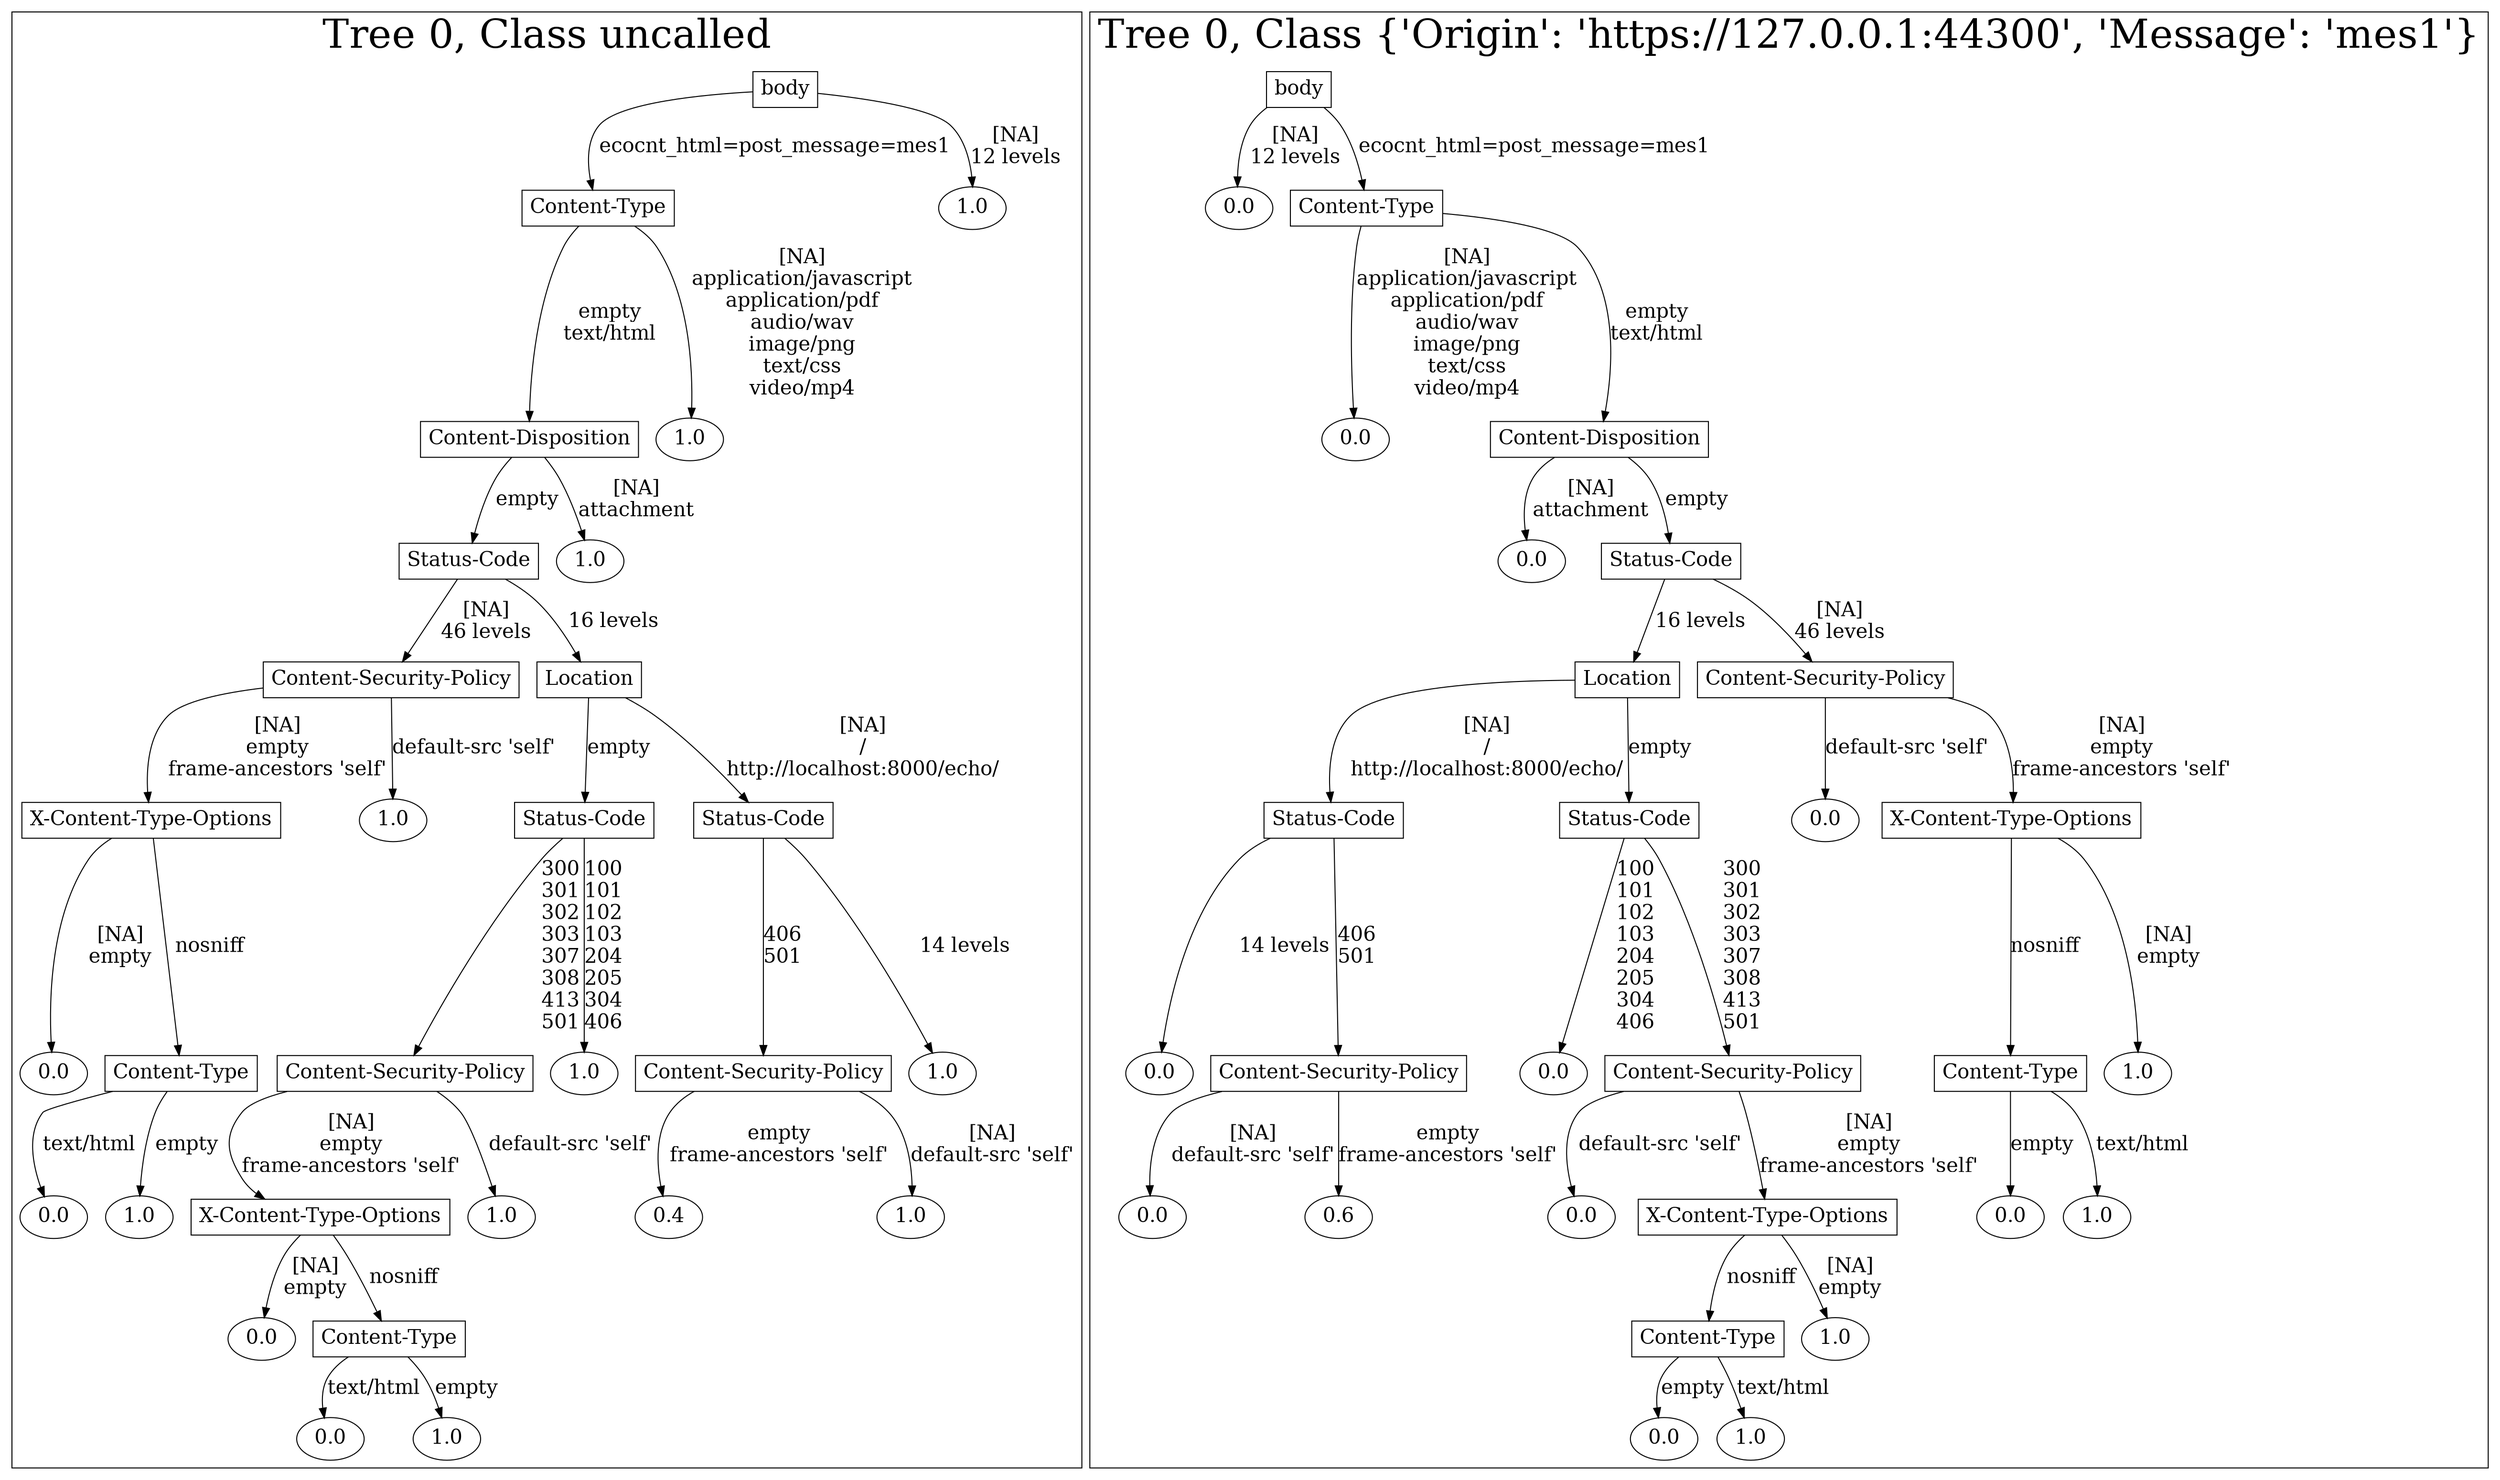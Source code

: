/*
Generated by:
    http://https://github.com/h2oai/h2o-3/tree/master/h2o-genmodel/src/main/java/hex/genmodel/tools/PrintMojo.java
*/

/*
On a mac:

$ brew install graphviz
$ dot -Tpng file.gv -o file.png
$ open file.png
*/

digraph G {

subgraph cluster_0 {
/* Nodes */

/* Level 0 */
{
"SG_0_Node_0" [shape=box, fontsize=20, label="body"]
}

/* Level 1 */
{
"SG_0_Node_1" [shape=box, fontsize=20, label="Content-Type"]
"SG_0_Node_15" [fontsize=20, label="1.0"]
}

/* Level 2 */
{
"SG_0_Node_2" [shape=box, fontsize=20, label="Content-Disposition"]
"SG_0_Node_16" [fontsize=20, label="1.0"]
}

/* Level 3 */
{
"SG_0_Node_3" [shape=box, fontsize=20, label="Status-Code"]
"SG_0_Node_17" [fontsize=20, label="1.0"]
}

/* Level 4 */
{
"SG_0_Node_4" [shape=box, fontsize=20, label="Content-Security-Policy"]
"SG_0_Node_5" [shape=box, fontsize=20, label="Location"]
}

/* Level 5 */
{
"SG_0_Node_6" [shape=box, fontsize=20, label="X-Content-Type-Options"]
"SG_0_Node_18" [fontsize=20, label="1.0"]
"SG_0_Node_7" [shape=box, fontsize=20, label="Status-Code"]
"SG_0_Node_8" [shape=box, fontsize=20, label="Status-Code"]
}

/* Level 6 */
{
"SG_0_Node_19" [fontsize=20, label="0.0"]
"SG_0_Node_9" [shape=box, fontsize=20, label="Content-Type"]
"SG_0_Node_10" [shape=box, fontsize=20, label="Content-Security-Policy"]
"SG_0_Node_20" [fontsize=20, label="1.0"]
"SG_0_Node_11" [shape=box, fontsize=20, label="Content-Security-Policy"]
"SG_0_Node_21" [fontsize=20, label="1.0"]
}

/* Level 7 */
{
"SG_0_Node_22" [fontsize=20, label="0.0"]
"SG_0_Node_23" [fontsize=20, label="1.0"]
"SG_0_Node_12" [shape=box, fontsize=20, label="X-Content-Type-Options"]
"SG_0_Node_24" [fontsize=20, label="1.0"]
"SG_0_Node_25" [fontsize=20, label="0.4"]
"SG_0_Node_26" [fontsize=20, label="1.0"]
}

/* Level 8 */
{
"SG_0_Node_27" [fontsize=20, label="0.0"]
"SG_0_Node_14" [shape=box, fontsize=20, label="Content-Type"]
}

/* Level 9 */
{
"SG_0_Node_28" [fontsize=20, label="0.0"]
"SG_0_Node_29" [fontsize=20, label="1.0"]
}

/* Edges */
"SG_0_Node_0" -> "SG_0_Node_1" [fontsize=20, label="ecocnt_html=post_message=mes1
"]
"SG_0_Node_0" -> "SG_0_Node_15" [fontsize=20, label="[NA]
12 levels
"]
"SG_0_Node_1" -> "SG_0_Node_2" [fontsize=20, label="empty
text/html
"]
"SG_0_Node_1" -> "SG_0_Node_16" [fontsize=20, label="[NA]
application/javascript
application/pdf
audio/wav
image/png
text/css
video/mp4
"]
"SG_0_Node_2" -> "SG_0_Node_3" [fontsize=20, label="empty
"]
"SG_0_Node_2" -> "SG_0_Node_17" [fontsize=20, label="[NA]
attachment
"]
"SG_0_Node_3" -> "SG_0_Node_4" [fontsize=20, label="[NA]
46 levels
"]
"SG_0_Node_3" -> "SG_0_Node_5" [fontsize=20, label="16 levels
"]
"SG_0_Node_5" -> "SG_0_Node_7" [fontsize=20, label="empty
"]
"SG_0_Node_5" -> "SG_0_Node_8" [fontsize=20, label="[NA]
/
http://localhost:8000/echo/
"]
"SG_0_Node_8" -> "SG_0_Node_11" [fontsize=20, label="406
501
"]
"SG_0_Node_8" -> "SG_0_Node_21" [fontsize=20, label="14 levels
"]
"SG_0_Node_11" -> "SG_0_Node_25" [fontsize=20, label="empty
frame-ancestors 'self'
"]
"SG_0_Node_11" -> "SG_0_Node_26" [fontsize=20, label="[NA]
default-src 'self'
"]
"SG_0_Node_7" -> "SG_0_Node_10" [fontsize=20, label="300
301
302
303
307
308
413
501
"]
"SG_0_Node_7" -> "SG_0_Node_20" [fontsize=20, label="100
101
102
103
204
205
304
406
"]
"SG_0_Node_10" -> "SG_0_Node_12" [fontsize=20, label="[NA]
empty
frame-ancestors 'self'
"]
"SG_0_Node_10" -> "SG_0_Node_24" [fontsize=20, label="default-src 'self'
"]
"SG_0_Node_12" -> "SG_0_Node_27" [fontsize=20, label="[NA]
empty
"]
"SG_0_Node_12" -> "SG_0_Node_14" [fontsize=20, label="nosniff
"]
"SG_0_Node_14" -> "SG_0_Node_28" [fontsize=20, label="text/html
"]
"SG_0_Node_14" -> "SG_0_Node_29" [fontsize=20, label="empty
"]
"SG_0_Node_4" -> "SG_0_Node_6" [fontsize=20, label="[NA]
empty
frame-ancestors 'self'
"]
"SG_0_Node_4" -> "SG_0_Node_18" [fontsize=20, label="default-src 'self'
"]
"SG_0_Node_6" -> "SG_0_Node_19" [fontsize=20, label="[NA]
empty
"]
"SG_0_Node_6" -> "SG_0_Node_9" [fontsize=20, label="nosniff
"]
"SG_0_Node_9" -> "SG_0_Node_22" [fontsize=20, label="text/html
"]
"SG_0_Node_9" -> "SG_0_Node_23" [fontsize=20, label="empty
"]

fontsize=40
label="Tree 0, Class uncalled"
}

subgraph cluster_1 {
/* Nodes */

/* Level 0 */
{
"SG_1_Node_0" [shape=box, fontsize=20, label="body"]
}

/* Level 1 */
{
"SG_1_Node_15" [fontsize=20, label="0.0"]
"SG_1_Node_1" [shape=box, fontsize=20, label="Content-Type"]
}

/* Level 2 */
{
"SG_1_Node_16" [fontsize=20, label="0.0"]
"SG_1_Node_2" [shape=box, fontsize=20, label="Content-Disposition"]
}

/* Level 3 */
{
"SG_1_Node_17" [fontsize=20, label="0.0"]
"SG_1_Node_3" [shape=box, fontsize=20, label="Status-Code"]
}

/* Level 4 */
{
"SG_1_Node_4" [shape=box, fontsize=20, label="Location"]
"SG_1_Node_5" [shape=box, fontsize=20, label="Content-Security-Policy"]
}

/* Level 5 */
{
"SG_1_Node_6" [shape=box, fontsize=20, label="Status-Code"]
"SG_1_Node_7" [shape=box, fontsize=20, label="Status-Code"]
"SG_1_Node_18" [fontsize=20, label="0.0"]
"SG_1_Node_8" [shape=box, fontsize=20, label="X-Content-Type-Options"]
}

/* Level 6 */
{
"SG_1_Node_19" [fontsize=20, label="0.0"]
"SG_1_Node_9" [shape=box, fontsize=20, label="Content-Security-Policy"]
"SG_1_Node_20" [fontsize=20, label="0.0"]
"SG_1_Node_10" [shape=box, fontsize=20, label="Content-Security-Policy"]
"SG_1_Node_11" [shape=box, fontsize=20, label="Content-Type"]
"SG_1_Node_21" [fontsize=20, label="1.0"]
}

/* Level 7 */
{
"SG_1_Node_22" [fontsize=20, label="0.0"]
"SG_1_Node_23" [fontsize=20, label="0.6"]
"SG_1_Node_24" [fontsize=20, label="0.0"]
"SG_1_Node_13" [shape=box, fontsize=20, label="X-Content-Type-Options"]
"SG_1_Node_25" [fontsize=20, label="0.0"]
"SG_1_Node_26" [fontsize=20, label="1.0"]
}

/* Level 8 */
{
"SG_1_Node_14" [shape=box, fontsize=20, label="Content-Type"]
"SG_1_Node_27" [fontsize=20, label="1.0"]
}

/* Level 9 */
{
"SG_1_Node_28" [fontsize=20, label="0.0"]
"SG_1_Node_29" [fontsize=20, label="1.0"]
}

/* Edges */
"SG_1_Node_0" -> "SG_1_Node_15" [fontsize=20, label="[NA]
12 levels
"]
"SG_1_Node_0" -> "SG_1_Node_1" [fontsize=20, label="ecocnt_html=post_message=mes1
"]
"SG_1_Node_1" -> "SG_1_Node_16" [fontsize=20, label="[NA]
application/javascript
application/pdf
audio/wav
image/png
text/css
video/mp4
"]
"SG_1_Node_1" -> "SG_1_Node_2" [fontsize=20, label="empty
text/html
"]
"SG_1_Node_2" -> "SG_1_Node_17" [fontsize=20, label="[NA]
attachment
"]
"SG_1_Node_2" -> "SG_1_Node_3" [fontsize=20, label="empty
"]
"SG_1_Node_3" -> "SG_1_Node_4" [fontsize=20, label="16 levels
"]
"SG_1_Node_3" -> "SG_1_Node_5" [fontsize=20, label="[NA]
46 levels
"]
"SG_1_Node_5" -> "SG_1_Node_18" [fontsize=20, label="default-src 'self'
"]
"SG_1_Node_5" -> "SG_1_Node_8" [fontsize=20, label="[NA]
empty
frame-ancestors 'self'
"]
"SG_1_Node_8" -> "SG_1_Node_11" [fontsize=20, label="nosniff
"]
"SG_1_Node_8" -> "SG_1_Node_21" [fontsize=20, label="[NA]
empty
"]
"SG_1_Node_11" -> "SG_1_Node_25" [fontsize=20, label="empty
"]
"SG_1_Node_11" -> "SG_1_Node_26" [fontsize=20, label="text/html
"]
"SG_1_Node_4" -> "SG_1_Node_6" [fontsize=20, label="[NA]
/
http://localhost:8000/echo/
"]
"SG_1_Node_4" -> "SG_1_Node_7" [fontsize=20, label="empty
"]
"SG_1_Node_7" -> "SG_1_Node_20" [fontsize=20, label="100
101
102
103
204
205
304
406
"]
"SG_1_Node_7" -> "SG_1_Node_10" [fontsize=20, label="300
301
302
303
307
308
413
501
"]
"SG_1_Node_10" -> "SG_1_Node_24" [fontsize=20, label="default-src 'self'
"]
"SG_1_Node_10" -> "SG_1_Node_13" [fontsize=20, label="[NA]
empty
frame-ancestors 'self'
"]
"SG_1_Node_13" -> "SG_1_Node_14" [fontsize=20, label="nosniff
"]
"SG_1_Node_13" -> "SG_1_Node_27" [fontsize=20, label="[NA]
empty
"]
"SG_1_Node_14" -> "SG_1_Node_28" [fontsize=20, label="empty
"]
"SG_1_Node_14" -> "SG_1_Node_29" [fontsize=20, label="text/html
"]
"SG_1_Node_6" -> "SG_1_Node_19" [fontsize=20, label="14 levels
"]
"SG_1_Node_6" -> "SG_1_Node_9" [fontsize=20, label="406
501
"]
"SG_1_Node_9" -> "SG_1_Node_22" [fontsize=20, label="[NA]
default-src 'self'
"]
"SG_1_Node_9" -> "SG_1_Node_23" [fontsize=20, label="empty
frame-ancestors 'self'
"]

fontsize=40
label="Tree 0, Class {'Origin': 'https://127.0.0.1:44300', 'Message': 'mes1'}"
}

}

